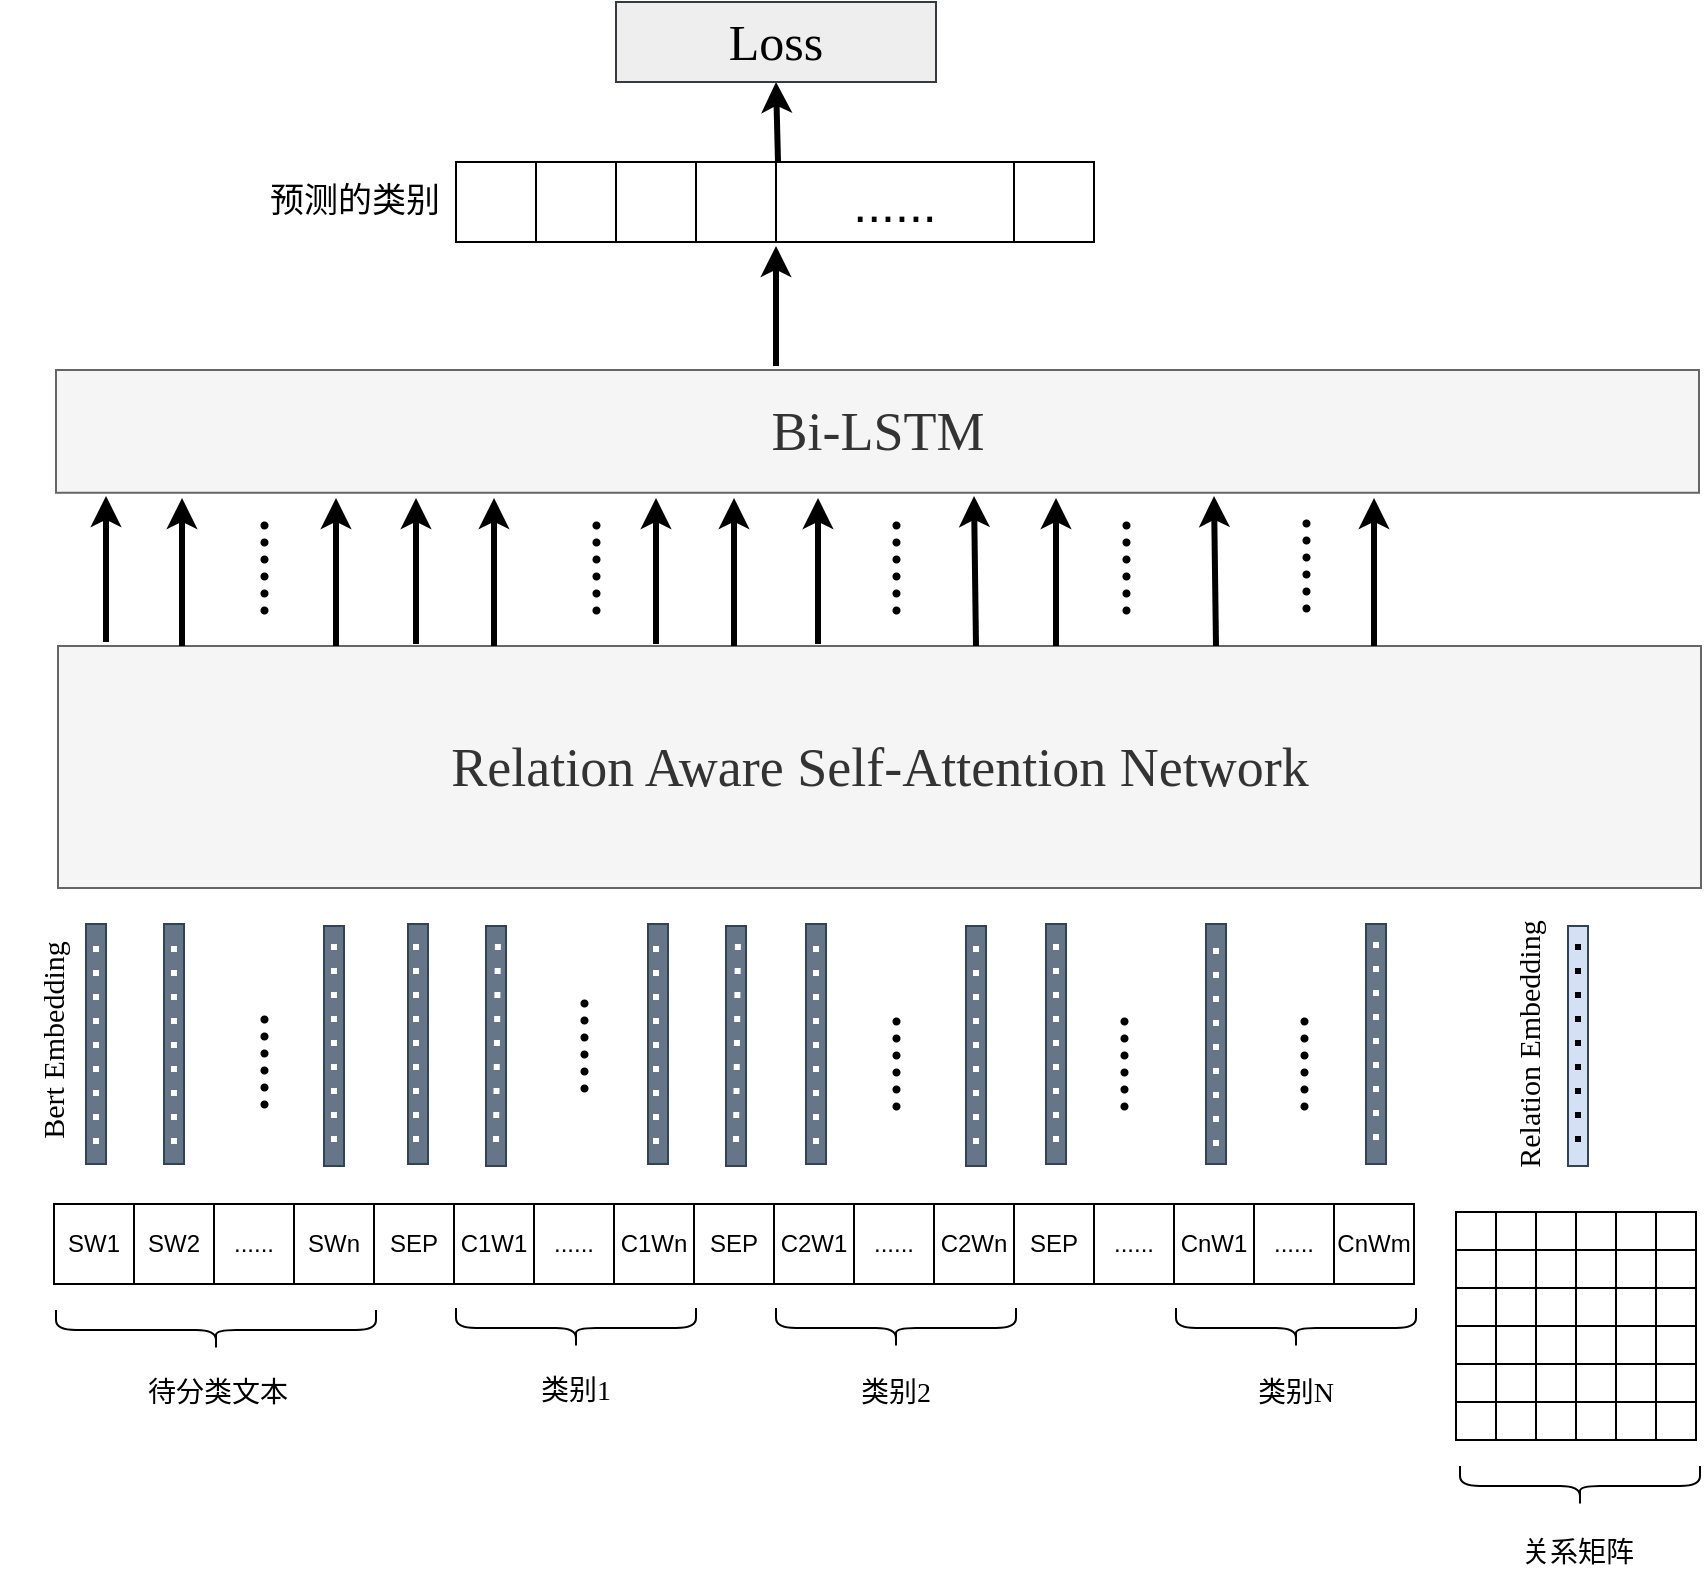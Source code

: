 <mxfile version="20.8.1" type="github"><diagram id="Zzuj6kyc0NtODS7EQ0n3" name="第 1 页"><mxGraphModel dx="1194" dy="1166" grid="1" gridSize="10" guides="1" tooltips="1" connect="1" arrows="1" fold="1" page="0" pageScale="1" pageWidth="827" pageHeight="1169" math="0" shadow="0"><root><mxCell id="0"/><mxCell id="1" parent="0"/><mxCell id="z94i8-MBYvWFF0PzjlSv-24" value="" style="shape=curlyBracket;whiteSpace=wrap;html=1;rounded=1;labelPosition=left;verticalLabelPosition=middle;align=right;verticalAlign=middle;fontFamily=Verdana;fontSize=12;rotation=-90;" vertex="1" parent="1"><mxGeometry x="150" y="544" width="20" height="160" as="geometry"/></mxCell><mxCell id="z94i8-MBYvWFF0PzjlSv-25" value="&lt;font style=&quot;font-size: 14px;&quot;&gt;待分类文本&lt;/font&gt;" style="text;html=1;strokeColor=none;fillColor=none;align=center;verticalAlign=middle;whiteSpace=wrap;rounded=0;fontFamily=Verdana;fontSize=12;rotation=0;" vertex="1" parent="1"><mxGeometry x="121" y="641" width="80" height="30" as="geometry"/></mxCell><mxCell id="z94i8-MBYvWFF0PzjlSv-26" value="" style="shape=curlyBracket;whiteSpace=wrap;html=1;rounded=1;labelPosition=left;verticalLabelPosition=middle;align=right;verticalAlign=middle;fontFamily=Verdana;fontSize=12;rotation=-90;" vertex="1" parent="1"><mxGeometry x="330" y="563" width="20" height="120" as="geometry"/></mxCell><mxCell id="z94i8-MBYvWFF0PzjlSv-27" value="类别1" style="text;html=1;strokeColor=none;fillColor=none;align=center;verticalAlign=middle;whiteSpace=wrap;rounded=0;fontFamily=Verdana;fontSize=14;rotation=0;" vertex="1" parent="1"><mxGeometry x="315" y="640" width="50" height="30" as="geometry"/></mxCell><mxCell id="z94i8-MBYvWFF0PzjlSv-28" value="" style="shape=curlyBracket;whiteSpace=wrap;html=1;rounded=1;labelPosition=left;verticalLabelPosition=middle;align=right;verticalAlign=middle;fontFamily=Verdana;fontSize=12;rotation=-90;" vertex="1" parent="1"><mxGeometry x="490" y="563" width="20" height="120" as="geometry"/></mxCell><mxCell id="z94i8-MBYvWFF0PzjlSv-29" value="类别2" style="text;html=1;strokeColor=none;fillColor=none;align=center;verticalAlign=middle;whiteSpace=wrap;rounded=0;fontFamily=Verdana;fontSize=14;rotation=0;" vertex="1" parent="1"><mxGeometry x="475" y="641" width="50" height="30" as="geometry"/></mxCell><mxCell id="z94i8-MBYvWFF0PzjlSv-30" value="" style="shape=curlyBracket;whiteSpace=wrap;html=1;rounded=1;labelPosition=left;verticalLabelPosition=middle;align=right;verticalAlign=middle;fontFamily=Verdana;fontSize=12;rotation=-90;" vertex="1" parent="1"><mxGeometry x="690" y="563" width="20" height="120" as="geometry"/></mxCell><mxCell id="z94i8-MBYvWFF0PzjlSv-31" value="类别N" style="text;html=1;strokeColor=none;fillColor=none;align=center;verticalAlign=middle;whiteSpace=wrap;rounded=0;fontFamily=Verdana;fontSize=14;rotation=0;" vertex="1" parent="1"><mxGeometry x="675" y="641" width="50" height="30" as="geometry"/></mxCell><mxCell id="z94i8-MBYvWFF0PzjlSv-74" value="" style="shape=curlyBracket;whiteSpace=wrap;html=1;rounded=1;labelPosition=left;verticalLabelPosition=middle;align=right;verticalAlign=middle;fontFamily=Verdana;fontSize=12;rotation=-90;" vertex="1" parent="1"><mxGeometry x="832" y="642" width="20" height="120" as="geometry"/></mxCell><mxCell id="z94i8-MBYvWFF0PzjlSv-75" value="关系矩阵" style="text;html=1;strokeColor=none;fillColor=none;align=center;verticalAlign=middle;whiteSpace=wrap;rounded=0;fontFamily=Verdana;fontSize=14;rotation=0;" vertex="1" parent="1"><mxGeometry x="811" y="721" width="60" height="30" as="geometry"/></mxCell><mxCell id="z94i8-MBYvWFF0PzjlSv-77" value="Relation Aware Self-Attention Network" style="rounded=0;whiteSpace=wrap;html=1;fontFamily=Verdana;fontSize=27;labelPosition=center;verticalLabelPosition=middle;align=center;verticalAlign=middle;rotation=0;fillStyle=auto;fillColor=#f5f5f5;fontColor=#333333;strokeColor=#666666;glass=0;" vertex="1" parent="1"><mxGeometry x="81" y="282" width="821.5" height="121" as="geometry"/></mxCell><mxCell id="z94i8-MBYvWFF0PzjlSv-83" value="" style="rounded=0;whiteSpace=wrap;html=1;glass=0;fillStyle=auto;fontFamily=Verdana;fontSize=27;labelPosition=center;verticalLabelPosition=top;align=center;verticalAlign=bottom;fillColor=#647687;strokeColor=#314354;fontColor=#ffffff;rotation=-90;" vertex="1" parent="1"><mxGeometry x="40" y="476" width="120" height="10" as="geometry"/></mxCell><mxCell id="z94i8-MBYvWFF0PzjlSv-86" value="" style="endArrow=none;dashed=1;html=1;dashPattern=1 3;strokeWidth=3;rounded=0;fontFamily=Verdana;fontSize=34;strokeColor=#FFFFFF;" edge="1" parent="1"><mxGeometry width="50" height="50" relative="1" as="geometry"><mxPoint x="100" y="531" as="sourcePoint"/><mxPoint x="100" y="426" as="targetPoint"/></mxGeometry></mxCell><mxCell id="z94i8-MBYvWFF0PzjlSv-87" value="" style="rounded=0;whiteSpace=wrap;html=1;glass=0;fillStyle=auto;fontFamily=Verdana;fontSize=27;labelPosition=center;verticalLabelPosition=top;align=center;verticalAlign=bottom;fillColor=#647687;strokeColor=#314354;fontColor=#ffffff;rotation=-90;" vertex="1" parent="1"><mxGeometry x="79" y="476" width="120" height="10" as="geometry"/></mxCell><mxCell id="z94i8-MBYvWFF0PzjlSv-88" value="" style="endArrow=none;dashed=1;html=1;dashPattern=1 3;strokeWidth=3;rounded=0;fontFamily=Verdana;fontSize=34;strokeColor=#FFFFFF;" edge="1" parent="1"><mxGeometry width="50" height="50" relative="1" as="geometry"><mxPoint x="139" y="531" as="sourcePoint"/><mxPoint x="139" y="425" as="targetPoint"/></mxGeometry></mxCell><mxCell id="z94i8-MBYvWFF0PzjlSv-89" value="" style="rounded=0;whiteSpace=wrap;html=1;glass=0;fillStyle=auto;fontFamily=Verdana;fontSize=27;labelPosition=center;verticalLabelPosition=top;align=center;verticalAlign=bottom;fillColor=#647687;strokeColor=#314354;fontColor=#ffffff;rotation=-90;" vertex="1" parent="1"><mxGeometry x="159" y="477" width="120" height="10" as="geometry"/></mxCell><mxCell id="z94i8-MBYvWFF0PzjlSv-90" value="" style="endArrow=none;dashed=1;html=1;dashPattern=1 3;strokeWidth=3;rounded=0;fontFamily=Verdana;fontSize=34;strokeColor=#FFFFFF;" edge="1" parent="1"><mxGeometry width="50" height="50" relative="1" as="geometry"><mxPoint x="219" y="530" as="sourcePoint"/><mxPoint x="219" y="426" as="targetPoint"/></mxGeometry></mxCell><mxCell id="z94i8-MBYvWFF0PzjlSv-91" value="" style="rounded=0;whiteSpace=wrap;html=1;glass=0;fillStyle=auto;fontFamily=Verdana;fontSize=27;labelPosition=center;verticalLabelPosition=top;align=center;verticalAlign=bottom;fillColor=#647687;strokeColor=#314354;fontColor=#ffffff;rotation=-90;" vertex="1" parent="1"><mxGeometry x="201" y="476" width="120" height="10" as="geometry"/></mxCell><mxCell id="z94i8-MBYvWFF0PzjlSv-92" value="" style="endArrow=none;dashed=1;html=1;dashPattern=1 3;strokeWidth=3;rounded=0;fontFamily=Verdana;fontSize=34;strokeColor=#FFFFFF;" edge="1" parent="1"><mxGeometry width="50" height="50" relative="1" as="geometry"><mxPoint x="260" y="530" as="sourcePoint"/><mxPoint x="260" y="425" as="targetPoint"/></mxGeometry></mxCell><mxCell id="z94i8-MBYvWFF0PzjlSv-93" value="" style="rounded=0;whiteSpace=wrap;html=1;glass=0;fillStyle=auto;fontFamily=Verdana;fontSize=27;labelPosition=center;verticalLabelPosition=top;align=center;verticalAlign=bottom;fillColor=#647687;strokeColor=#314354;fontColor=#ffffff;rotation=-90;" vertex="1" parent="1"><mxGeometry x="240" y="477" width="120" height="10" as="geometry"/></mxCell><mxCell id="z94i8-MBYvWFF0PzjlSv-94" value="" style="endArrow=none;dashed=1;html=1;dashPattern=1 3;strokeWidth=3;rounded=0;fontFamily=Verdana;fontSize=34;strokeColor=#FFFFFF;" edge="1" parent="1"><mxGeometry width="50" height="50" relative="1" as="geometry"><mxPoint x="300" y="530" as="sourcePoint"/><mxPoint x="301" y="426" as="targetPoint"/></mxGeometry></mxCell><mxCell id="z94i8-MBYvWFF0PzjlSv-95" value="" style="rounded=0;whiteSpace=wrap;html=1;glass=0;fillStyle=auto;fontFamily=Verdana;fontSize=27;labelPosition=center;verticalLabelPosition=top;align=center;verticalAlign=bottom;fillColor=#647687;strokeColor=#314354;fontColor=#ffffff;rotation=-90;" vertex="1" parent="1"><mxGeometry x="321" y="476" width="120" height="10" as="geometry"/></mxCell><mxCell id="z94i8-MBYvWFF0PzjlSv-96" value="" style="endArrow=none;dashed=1;html=1;dashPattern=1 3;strokeWidth=3;rounded=0;fontFamily=Verdana;fontSize=34;strokeColor=#FFFFFF;" edge="1" parent="1"><mxGeometry width="50" height="50" relative="1" as="geometry"><mxPoint x="380" y="531" as="sourcePoint"/><mxPoint x="380" y="426" as="targetPoint"/></mxGeometry></mxCell><mxCell id="z94i8-MBYvWFF0PzjlSv-97" value="" style="rounded=0;whiteSpace=wrap;html=1;glass=0;fillStyle=auto;fontFamily=Verdana;fontSize=27;labelPosition=center;verticalLabelPosition=top;align=center;verticalAlign=bottom;fillColor=#647687;strokeColor=#314354;fontColor=#ffffff;rotation=-90;" vertex="1" parent="1"><mxGeometry x="360" y="477" width="120" height="10" as="geometry"/></mxCell><mxCell id="z94i8-MBYvWFF0PzjlSv-98" value="" style="endArrow=none;dashed=1;html=1;dashPattern=1 3;strokeWidth=3;rounded=0;fontFamily=Verdana;fontSize=34;strokeColor=#FFFFFF;" edge="1" parent="1"><mxGeometry width="50" height="50" relative="1" as="geometry"><mxPoint x="420" y="530" as="sourcePoint"/><mxPoint x="421" y="426" as="targetPoint"/></mxGeometry></mxCell><mxCell id="z94i8-MBYvWFF0PzjlSv-99" value="" style="rounded=0;whiteSpace=wrap;html=1;glass=0;fillStyle=auto;fontFamily=Verdana;fontSize=27;labelPosition=center;verticalLabelPosition=top;align=center;verticalAlign=bottom;fillColor=#647687;strokeColor=#314354;fontColor=#ffffff;rotation=-90;" vertex="1" parent="1"><mxGeometry x="400" y="476" width="120" height="10" as="geometry"/></mxCell><mxCell id="z94i8-MBYvWFF0PzjlSv-100" value="" style="endArrow=none;dashed=1;html=1;dashPattern=1 3;strokeWidth=3;rounded=0;fontFamily=Verdana;fontSize=34;strokeColor=#FFFFFF;" edge="1" parent="1"><mxGeometry width="50" height="50" relative="1" as="geometry"><mxPoint x="460" y="531" as="sourcePoint"/><mxPoint x="460" y="425" as="targetPoint"/></mxGeometry></mxCell><mxCell id="z94i8-MBYvWFF0PzjlSv-101" value="" style="rounded=0;whiteSpace=wrap;html=1;glass=0;fillStyle=auto;fontFamily=Verdana;fontSize=27;labelPosition=center;verticalLabelPosition=top;align=center;verticalAlign=bottom;fillColor=#647687;strokeColor=#314354;fontColor=#ffffff;rotation=-90;" vertex="1" parent="1"><mxGeometry x="480" y="477" width="120" height="10" as="geometry"/></mxCell><mxCell id="z94i8-MBYvWFF0PzjlSv-102" value="" style="endArrow=none;dashed=1;html=1;dashPattern=1 3;strokeWidth=3;rounded=0;fontFamily=Verdana;fontSize=34;strokeColor=#FFFFFF;" edge="1" parent="1"><mxGeometry width="50" height="50" relative="1" as="geometry"><mxPoint x="540" y="531" as="sourcePoint"/><mxPoint x="540" y="426" as="targetPoint"/></mxGeometry></mxCell><mxCell id="z94i8-MBYvWFF0PzjlSv-103" value="" style="rounded=0;whiteSpace=wrap;html=1;glass=0;fillStyle=auto;fontFamily=Verdana;fontSize=27;labelPosition=center;verticalLabelPosition=top;align=center;verticalAlign=bottom;fillColor=#647687;strokeColor=#314354;fontColor=#ffffff;rotation=-90;" vertex="1" parent="1"><mxGeometry x="520" y="476" width="120" height="10" as="geometry"/></mxCell><mxCell id="z94i8-MBYvWFF0PzjlSv-104" value="" style="endArrow=none;dashed=1;html=1;dashPattern=1 3;strokeWidth=3;rounded=0;fontFamily=Verdana;fontSize=34;strokeColor=#FFFFFF;" edge="1" parent="1"><mxGeometry width="50" height="50" relative="1" as="geometry"><mxPoint x="580" y="530" as="sourcePoint"/><mxPoint x="580" y="424" as="targetPoint"/></mxGeometry></mxCell><mxCell id="z94i8-MBYvWFF0PzjlSv-105" value="" style="rounded=0;whiteSpace=wrap;html=1;glass=0;fillStyle=auto;fontFamily=Verdana;fontSize=27;labelPosition=center;verticalLabelPosition=top;align=center;verticalAlign=bottom;fillColor=#647687;strokeColor=#314354;fontColor=#ffffff;rotation=-90;" vertex="1" parent="1"><mxGeometry x="600" y="476" width="120" height="10" as="geometry"/></mxCell><mxCell id="z94i8-MBYvWFF0PzjlSv-106" value="" style="endArrow=none;dashed=1;html=1;dashPattern=1 3;strokeWidth=3;rounded=0;fontFamily=Verdana;fontSize=34;strokeColor=#FFFFFF;" edge="1" parent="1"><mxGeometry width="50" height="50" relative="1" as="geometry"><mxPoint x="660" y="532" as="sourcePoint"/><mxPoint x="660" y="427" as="targetPoint"/></mxGeometry></mxCell><mxCell id="z94i8-MBYvWFF0PzjlSv-107" value="" style="rounded=0;whiteSpace=wrap;html=1;glass=0;fillStyle=auto;fontFamily=Verdana;fontSize=27;labelPosition=center;verticalLabelPosition=top;align=center;verticalAlign=bottom;fillColor=#647687;strokeColor=#314354;fontColor=#ffffff;rotation=-90;" vertex="1" parent="1"><mxGeometry x="680" y="476" width="120" height="10" as="geometry"/></mxCell><mxCell id="z94i8-MBYvWFF0PzjlSv-108" value="" style="endArrow=none;dashed=1;html=1;dashPattern=1 3;strokeWidth=3;rounded=0;fontFamily=Verdana;fontSize=34;strokeColor=#FFFFFF;" edge="1" parent="1"><mxGeometry width="50" height="50" relative="1" as="geometry"><mxPoint x="740" y="529" as="sourcePoint"/><mxPoint x="740" y="425" as="targetPoint"/></mxGeometry></mxCell><mxCell id="z94i8-MBYvWFF0PzjlSv-110" style="edgeStyle=orthogonalEdgeStyle;rounded=0;orthogonalLoop=1;jettySize=auto;html=1;exitX=0.75;exitY=1;exitDx=0;exitDy=0;strokeColor=#FFFFFF;strokeWidth=3;fontFamily=Verdana;fontSize=34;endArrow=none;endFill=0;" edge="1" parent="1" source="z94i8-MBYvWFF0PzjlSv-109"><mxGeometry relative="1" as="geometry"><mxPoint x="180" y="501" as="targetPoint"/></mxGeometry></mxCell><mxCell id="z94i8-MBYvWFF0PzjlSv-109" value="......" style="text;html=1;strokeColor=none;fillColor=none;align=center;verticalAlign=middle;whiteSpace=wrap;rounded=0;glass=0;fillStyle=auto;fontFamily=Verdana;fontSize=34;rotation=-90;" vertex="1" parent="1"><mxGeometry x="145" y="475" width="60" height="30" as="geometry"/></mxCell><mxCell id="z94i8-MBYvWFF0PzjlSv-111" value="......" style="text;html=1;strokeColor=none;fillColor=none;align=center;verticalAlign=middle;whiteSpace=wrap;rounded=0;glass=0;fillStyle=auto;fontFamily=Verdana;fontSize=34;rotation=-90;" vertex="1" parent="1"><mxGeometry x="305" y="467" width="60" height="30" as="geometry"/></mxCell><mxCell id="z94i8-MBYvWFF0PzjlSv-112" value="......" style="text;html=1;strokeColor=none;fillColor=none;align=center;verticalAlign=middle;whiteSpace=wrap;rounded=0;glass=0;fillStyle=auto;fontFamily=Verdana;fontSize=34;rotation=-90;" vertex="1" parent="1"><mxGeometry x="461" y="476" width="60" height="30" as="geometry"/></mxCell><mxCell id="z94i8-MBYvWFF0PzjlSv-113" value="......" style="text;html=1;strokeColor=none;fillColor=none;align=center;verticalAlign=middle;whiteSpace=wrap;rounded=0;glass=0;fillStyle=auto;fontFamily=Verdana;fontSize=34;rotation=-90;" vertex="1" parent="1"><mxGeometry x="575" y="476" width="60" height="30" as="geometry"/></mxCell><mxCell id="z94i8-MBYvWFF0PzjlSv-114" value="......" style="text;html=1;strokeColor=none;fillColor=none;align=center;verticalAlign=middle;whiteSpace=wrap;rounded=0;glass=0;fillStyle=auto;fontFamily=Verdana;fontSize=34;rotation=-90;" vertex="1" parent="1"><mxGeometry x="665" y="476" width="60" height="30" as="geometry"/></mxCell><mxCell id="z94i8-MBYvWFF0PzjlSv-115" value="" style="rounded=0;whiteSpace=wrap;html=1;glass=0;fillStyle=auto;fontFamily=Verdana;fontSize=27;labelPosition=center;verticalLabelPosition=top;align=center;verticalAlign=bottom;fillColor=#D4E1F5;strokeColor=#314354;fontColor=#ffffff;rotation=-90;" vertex="1" parent="1"><mxGeometry x="781" y="477" width="120" height="10" as="geometry"/></mxCell><mxCell id="z94i8-MBYvWFF0PzjlSv-116" value="" style="endArrow=none;dashed=1;html=1;dashPattern=1 3;strokeWidth=3;rounded=0;fontFamily=Verdana;fontSize=34;strokeColor=#000000;" edge="1" parent="1"><mxGeometry width="50" height="50" relative="1" as="geometry"><mxPoint x="841" y="530" as="sourcePoint"/><mxPoint x="841" y="426" as="targetPoint"/></mxGeometry></mxCell><mxCell id="z94i8-MBYvWFF0PzjlSv-117" value="&lt;font style=&quot;font-size: 15px;&quot;&gt;Bert Embedding&lt;/font&gt;" style="text;html=1;strokeColor=none;fillColor=none;align=center;verticalAlign=middle;whiteSpace=wrap;rounded=0;glass=0;fillStyle=auto;fontFamily=Verdana;fontSize=34;rotation=-90;" vertex="1" parent="1"><mxGeometry x="-2" y="469" width="150" height="20" as="geometry"/></mxCell><mxCell id="z94i8-MBYvWFF0PzjlSv-118" value="&lt;font style=&quot;font-size: 15px;&quot;&gt;Relation Embedding&lt;/font&gt;" style="text;html=1;strokeColor=none;fillColor=none;align=center;verticalAlign=middle;whiteSpace=wrap;rounded=0;glass=0;fillStyle=auto;fontFamily=Verdana;fontSize=34;rotation=-90;" vertex="1" parent="1"><mxGeometry x="726" y="471" width="170" height="20" as="geometry"/></mxCell><mxCell id="z94i8-MBYvWFF0PzjlSv-119" value="Bi-LSTM" style="rounded=0;whiteSpace=wrap;html=1;fontFamily=Verdana;fontSize=27;labelPosition=center;verticalLabelPosition=middle;align=center;verticalAlign=middle;rotation=0;fillStyle=auto;fillColor=#f5f5f5;fontColor=#333333;strokeColor=#666666;glass=0;" vertex="1" parent="1"><mxGeometry x="80" y="144" width="821.5" height="61.38" as="geometry"/></mxCell><mxCell id="z94i8-MBYvWFF0PzjlSv-120" value="" style="endArrow=classic;html=1;rounded=0;strokeColor=#000000;strokeWidth=3;fontFamily=Verdana;fontSize=14;" edge="1" parent="1"><mxGeometry width="50" height="50" relative="1" as="geometry"><mxPoint x="105" y="280" as="sourcePoint"/><mxPoint x="105" y="207" as="targetPoint"/></mxGeometry></mxCell><mxCell id="z94i8-MBYvWFF0PzjlSv-121" value="" style="endArrow=classic;html=1;rounded=0;strokeColor=#000000;strokeWidth=3;fontFamily=Verdana;fontSize=14;" edge="1" parent="1"><mxGeometry width="50" height="50" relative="1" as="geometry"><mxPoint x="143" y="282" as="sourcePoint"/><mxPoint x="143" y="208" as="targetPoint"/></mxGeometry></mxCell><mxCell id="z94i8-MBYvWFF0PzjlSv-122" value="" style="endArrow=classic;html=1;rounded=0;strokeColor=#000000;strokeWidth=3;fontFamily=Verdana;fontSize=14;" edge="1" parent="1"><mxGeometry width="50" height="50" relative="1" as="geometry"><mxPoint x="220" y="282" as="sourcePoint"/><mxPoint x="220" y="208" as="targetPoint"/></mxGeometry></mxCell><mxCell id="z94i8-MBYvWFF0PzjlSv-123" value="" style="endArrow=classic;html=1;rounded=0;strokeColor=#000000;strokeWidth=3;fontFamily=Verdana;fontSize=14;" edge="1" parent="1"><mxGeometry width="50" height="50" relative="1" as="geometry"><mxPoint x="260" y="281" as="sourcePoint"/><mxPoint x="260" y="208" as="targetPoint"/></mxGeometry></mxCell><mxCell id="z94i8-MBYvWFF0PzjlSv-124" value="" style="endArrow=classic;html=1;rounded=0;strokeColor=#000000;strokeWidth=3;fontFamily=Verdana;fontSize=14;" edge="1" parent="1"><mxGeometry width="50" height="50" relative="1" as="geometry"><mxPoint x="299" y="282" as="sourcePoint"/><mxPoint x="299" y="208" as="targetPoint"/></mxGeometry></mxCell><mxCell id="z94i8-MBYvWFF0PzjlSv-125" value="" style="endArrow=classic;html=1;rounded=0;strokeColor=#000000;strokeWidth=3;fontFamily=Verdana;fontSize=14;" edge="1" parent="1"><mxGeometry width="50" height="50" relative="1" as="geometry"><mxPoint x="380" y="281" as="sourcePoint"/><mxPoint x="380" y="208" as="targetPoint"/></mxGeometry></mxCell><mxCell id="z94i8-MBYvWFF0PzjlSv-126" value="" style="endArrow=classic;html=1;rounded=0;strokeColor=#000000;strokeWidth=3;fontFamily=Verdana;fontSize=14;" edge="1" parent="1"><mxGeometry width="50" height="50" relative="1" as="geometry"><mxPoint x="419" y="282" as="sourcePoint"/><mxPoint x="419" y="208" as="targetPoint"/></mxGeometry></mxCell><mxCell id="z94i8-MBYvWFF0PzjlSv-127" value="" style="endArrow=classic;html=1;rounded=0;strokeColor=#000000;strokeWidth=3;fontFamily=Verdana;fontSize=14;" edge="1" parent="1"><mxGeometry width="50" height="50" relative="1" as="geometry"><mxPoint x="461" y="281" as="sourcePoint"/><mxPoint x="461" y="208" as="targetPoint"/></mxGeometry></mxCell><mxCell id="z94i8-MBYvWFF0PzjlSv-128" value="" style="endArrow=classic;html=1;rounded=0;strokeColor=#000000;strokeWidth=3;fontFamily=Verdana;fontSize=14;" edge="1" parent="1"><mxGeometry width="50" height="50" relative="1" as="geometry"><mxPoint x="540" y="282" as="sourcePoint"/><mxPoint x="539" y="207" as="targetPoint"/></mxGeometry></mxCell><mxCell id="z94i8-MBYvWFF0PzjlSv-129" value="" style="endArrow=classic;html=1;rounded=0;strokeColor=#000000;strokeWidth=3;fontFamily=Verdana;fontSize=14;" edge="1" parent="1"><mxGeometry width="50" height="50" relative="1" as="geometry"><mxPoint x="580" y="282" as="sourcePoint"/><mxPoint x="580" y="208" as="targetPoint"/></mxGeometry></mxCell><mxCell id="z94i8-MBYvWFF0PzjlSv-130" value="" style="endArrow=classic;html=1;rounded=0;strokeColor=#000000;strokeWidth=3;fontFamily=Verdana;fontSize=14;" edge="1" parent="1"><mxGeometry width="50" height="50" relative="1" as="geometry"><mxPoint x="660" y="282" as="sourcePoint"/><mxPoint x="659" y="207" as="targetPoint"/></mxGeometry></mxCell><mxCell id="z94i8-MBYvWFF0PzjlSv-131" value="" style="endArrow=classic;html=1;rounded=0;strokeColor=#000000;strokeWidth=3;fontFamily=Verdana;fontSize=14;" edge="1" parent="1"><mxGeometry width="50" height="50" relative="1" as="geometry"><mxPoint x="739" y="282" as="sourcePoint"/><mxPoint x="739" y="208" as="targetPoint"/></mxGeometry></mxCell><mxCell id="z94i8-MBYvWFF0PzjlSv-132" value="......" style="text;html=1;strokeColor=none;fillColor=none;align=center;verticalAlign=middle;whiteSpace=wrap;rounded=0;glass=0;fillStyle=auto;fontFamily=Verdana;fontSize=34;rotation=-90;" vertex="1" parent="1"><mxGeometry x="145" y="228" width="60" height="30" as="geometry"/></mxCell><mxCell id="z94i8-MBYvWFF0PzjlSv-133" value="......" style="text;html=1;strokeColor=none;fillColor=none;align=center;verticalAlign=middle;whiteSpace=wrap;rounded=0;glass=0;fillStyle=auto;fontFamily=Verdana;fontSize=34;rotation=-90;" vertex="1" parent="1"><mxGeometry x="311" y="228" width="60" height="30" as="geometry"/></mxCell><mxCell id="z94i8-MBYvWFF0PzjlSv-134" value="......" style="text;html=1;strokeColor=none;fillColor=none;align=center;verticalAlign=middle;whiteSpace=wrap;rounded=0;glass=0;fillStyle=auto;fontFamily=Verdana;fontSize=34;rotation=-90;" vertex="1" parent="1"><mxGeometry x="461" y="228" width="60" height="30" as="geometry"/></mxCell><mxCell id="z94i8-MBYvWFF0PzjlSv-135" value="......" style="text;html=1;strokeColor=none;fillColor=none;align=center;verticalAlign=middle;whiteSpace=wrap;rounded=0;glass=0;fillStyle=auto;fontFamily=Verdana;fontSize=34;rotation=-90;" vertex="1" parent="1"><mxGeometry x="576" y="228" width="60" height="30" as="geometry"/></mxCell><mxCell id="z94i8-MBYvWFF0PzjlSv-136" value="......" style="text;html=1;strokeColor=none;fillColor=none;align=center;verticalAlign=middle;whiteSpace=wrap;rounded=0;glass=0;fillStyle=auto;fontFamily=Verdana;fontSize=34;rotation=-90;" vertex="1" parent="1"><mxGeometry x="666" y="227" width="60" height="30" as="geometry"/></mxCell><mxCell id="z94i8-MBYvWFF0PzjlSv-137" value="" style="rounded=0;whiteSpace=wrap;html=1;rotation=-90;" vertex="1" parent="1"><mxGeometry x="280" y="40" width="40" height="40" as="geometry"/></mxCell><mxCell id="z94i8-MBYvWFF0PzjlSv-154" value="" style="endArrow=classic;html=1;rounded=0;strokeColor=#000000;strokeWidth=3;fontFamily=Verdana;fontSize=14;" edge="1" parent="1"><mxGeometry width="50" height="50" relative="1" as="geometry"><mxPoint x="440" y="142" as="sourcePoint"/><mxPoint x="440" y="82" as="targetPoint"/></mxGeometry></mxCell><mxCell id="z94i8-MBYvWFF0PzjlSv-156" value="&lt;font style=&quot;font-size: 17px;&quot;&gt;预测的类别&lt;/font&gt;" style="text;html=1;strokeColor=none;fillColor=none;align=center;verticalAlign=middle;whiteSpace=wrap;rounded=0;glass=0;fillStyle=auto;fontFamily=Verdana;fontSize=17;rotation=0;" vertex="1" parent="1"><mxGeometry x="170" y="45" width="119" height="30" as="geometry"/></mxCell><mxCell id="z94i8-MBYvWFF0PzjlSv-160" value="" style="endArrow=classic;html=1;rounded=0;strokeColor=#000000;strokeWidth=3;fontFamily=Verdana;fontSize=17;entryX=0;entryY=0.5;entryDx=0;entryDy=0;" edge="1" parent="1"><mxGeometry width="50" height="50" relative="1" as="geometry"><mxPoint x="441" y="40" as="sourcePoint"/><mxPoint x="440" as="targetPoint"/></mxGeometry></mxCell><mxCell id="z94i8-MBYvWFF0PzjlSv-162" value="&lt;font style=&quot;font-size: 12px;&quot;&gt;SW1&lt;/font&gt;" style="rounded=0;whiteSpace=wrap;html=1;rotation=0;" vertex="1" parent="1"><mxGeometry x="79" y="561" width="40" height="40" as="geometry"/></mxCell><mxCell id="z94i8-MBYvWFF0PzjlSv-163" value="&lt;font style=&quot;font-size: 12px;&quot;&gt;SW2&lt;/font&gt;" style="rounded=0;whiteSpace=wrap;html=1;rotation=0;" vertex="1" parent="1"><mxGeometry x="119" y="561" width="40" height="40" as="geometry"/></mxCell><mxCell id="z94i8-MBYvWFF0PzjlSv-164" value="&lt;font style=&quot;font-size: 12px;&quot;&gt;......&lt;/font&gt;" style="rounded=0;whiteSpace=wrap;html=1;rotation=0;" vertex="1" parent="1"><mxGeometry x="159" y="561" width="40" height="40" as="geometry"/></mxCell><mxCell id="z94i8-MBYvWFF0PzjlSv-165" value="&lt;font style=&quot;font-size: 12px;&quot;&gt;SWn&lt;/font&gt;" style="rounded=0;whiteSpace=wrap;html=1;rotation=0;" vertex="1" parent="1"><mxGeometry x="199" y="561" width="40" height="40" as="geometry"/></mxCell><mxCell id="z94i8-MBYvWFF0PzjlSv-166" value="&lt;font style=&quot;font-size: 12px;&quot;&gt;SEP&lt;/font&gt;" style="rounded=0;whiteSpace=wrap;html=1;rotation=0;" vertex="1" parent="1"><mxGeometry x="239" y="561" width="40" height="40" as="geometry"/></mxCell><mxCell id="z94i8-MBYvWFF0PzjlSv-167" value="&lt;font style=&quot;font-size: 12px;&quot;&gt;C1W1&lt;/font&gt;" style="rounded=0;whiteSpace=wrap;html=1;rotation=0;" vertex="1" parent="1"><mxGeometry x="279" y="561" width="40" height="40" as="geometry"/></mxCell><mxCell id="z94i8-MBYvWFF0PzjlSv-168" value="......" style="rounded=0;whiteSpace=wrap;html=1;rotation=0;" vertex="1" parent="1"><mxGeometry x="319" y="561" width="40" height="40" as="geometry"/></mxCell><mxCell id="z94i8-MBYvWFF0PzjlSv-169" value="&lt;font style=&quot;font-size: 12px;&quot;&gt;C1Wn&lt;/font&gt;" style="rounded=0;whiteSpace=wrap;html=1;rotation=0;" vertex="1" parent="1"><mxGeometry x="359" y="561" width="40" height="40" as="geometry"/></mxCell><mxCell id="z94i8-MBYvWFF0PzjlSv-170" value="&lt;font style=&quot;font-size: 12px;&quot;&gt;SEP&lt;/font&gt;" style="rounded=0;whiteSpace=wrap;html=1;rotation=0;" vertex="1" parent="1"><mxGeometry x="399" y="561" width="40" height="40" as="geometry"/></mxCell><mxCell id="z94i8-MBYvWFF0PzjlSv-171" value="&lt;font style=&quot;font-size: 12px;&quot;&gt;C2W1&lt;/font&gt;" style="rounded=0;whiteSpace=wrap;html=1;rotation=0;" vertex="1" parent="1"><mxGeometry x="439" y="561" width="40" height="40" as="geometry"/></mxCell><mxCell id="z94i8-MBYvWFF0PzjlSv-172" value="&lt;font style=&quot;font-size: 12px;&quot;&gt;......&lt;/font&gt;" style="rounded=0;whiteSpace=wrap;html=1;rotation=0;" vertex="1" parent="1"><mxGeometry x="479" y="561" width="40" height="40" as="geometry"/></mxCell><mxCell id="z94i8-MBYvWFF0PzjlSv-173" value="&lt;font style=&quot;font-size: 12px;&quot;&gt;C2Wn&lt;/font&gt;" style="rounded=0;whiteSpace=wrap;html=1;rotation=0;" vertex="1" parent="1"><mxGeometry x="519" y="561" width="40" height="40" as="geometry"/></mxCell><mxCell id="z94i8-MBYvWFF0PzjlSv-174" value="SEP" style="rounded=0;whiteSpace=wrap;html=1;rotation=0;" vertex="1" parent="1"><mxGeometry x="559" y="561" width="40" height="40" as="geometry"/></mxCell><mxCell id="z94i8-MBYvWFF0PzjlSv-175" value="&lt;font style=&quot;font-size: 12px;&quot;&gt;......&lt;/font&gt;" style="rounded=0;whiteSpace=wrap;html=1;rotation=0;" vertex="1" parent="1"><mxGeometry x="599" y="561" width="40" height="40" as="geometry"/></mxCell><mxCell id="z94i8-MBYvWFF0PzjlSv-176" value="CnW1" style="rounded=0;whiteSpace=wrap;html=1;rotation=0;" vertex="1" parent="1"><mxGeometry x="639" y="561" width="40" height="40" as="geometry"/></mxCell><mxCell id="z94i8-MBYvWFF0PzjlSv-177" value="......" style="rounded=0;whiteSpace=wrap;html=1;rotation=0;" vertex="1" parent="1"><mxGeometry x="679" y="561" width="40" height="40" as="geometry"/></mxCell><mxCell id="z94i8-MBYvWFF0PzjlSv-178" value="&lt;font style=&quot;font-size: 12px;&quot;&gt;CnWm&lt;/font&gt;" style="rounded=0;whiteSpace=wrap;html=1;rotation=0;" vertex="1" parent="1"><mxGeometry x="719" y="561" width="40" height="40" as="geometry"/></mxCell><mxCell id="z94i8-MBYvWFF0PzjlSv-203" value="" style="group" vertex="1" connectable="0" parent="1"><mxGeometry x="780" y="641" width="120" height="38" as="geometry"/></mxCell><mxCell id="z94i8-MBYvWFF0PzjlSv-194" value="" style="group" vertex="1" connectable="0" parent="z94i8-MBYvWFF0PzjlSv-203"><mxGeometry y="19" width="120" height="19" as="geometry"/></mxCell><mxCell id="z94i8-MBYvWFF0PzjlSv-188" value="" style="group" vertex="1" connectable="0" parent="z94i8-MBYvWFF0PzjlSv-194"><mxGeometry width="80" height="19" as="geometry"/></mxCell><mxCell id="z94i8-MBYvWFF0PzjlSv-184" value="" style="rounded=0;whiteSpace=wrap;html=1;glass=0;fillStyle=auto;fontFamily=Verdana;fontSize=17;" vertex="1" parent="z94i8-MBYvWFF0PzjlSv-188"><mxGeometry width="20" height="19" as="geometry"/></mxCell><mxCell id="z94i8-MBYvWFF0PzjlSv-185" value="" style="rounded=0;whiteSpace=wrap;html=1;glass=0;fillStyle=auto;fontFamily=Verdana;fontSize=17;" vertex="1" parent="z94i8-MBYvWFF0PzjlSv-188"><mxGeometry x="20" width="20" height="19" as="geometry"/></mxCell><mxCell id="z94i8-MBYvWFF0PzjlSv-186" value="" style="rounded=0;whiteSpace=wrap;html=1;glass=0;fillStyle=auto;fontFamily=Verdana;fontSize=17;" vertex="1" parent="z94i8-MBYvWFF0PzjlSv-188"><mxGeometry x="60" width="20" height="19" as="geometry"/></mxCell><mxCell id="z94i8-MBYvWFF0PzjlSv-187" value="" style="rounded=0;whiteSpace=wrap;html=1;glass=0;fillStyle=auto;fontFamily=Verdana;fontSize=17;" vertex="1" parent="z94i8-MBYvWFF0PzjlSv-188"><mxGeometry x="40" width="20" height="19" as="geometry"/></mxCell><mxCell id="z94i8-MBYvWFF0PzjlSv-190" value="" style="rounded=0;whiteSpace=wrap;html=1;glass=0;fillStyle=auto;fontFamily=Verdana;fontSize=17;" vertex="1" parent="z94i8-MBYvWFF0PzjlSv-194"><mxGeometry x="80" width="20" height="19" as="geometry"/></mxCell><mxCell id="z94i8-MBYvWFF0PzjlSv-191" value="" style="rounded=0;whiteSpace=wrap;html=1;glass=0;fillStyle=auto;fontFamily=Verdana;fontSize=17;" vertex="1" parent="z94i8-MBYvWFF0PzjlSv-194"><mxGeometry x="100" width="20" height="19" as="geometry"/></mxCell><mxCell id="z94i8-MBYvWFF0PzjlSv-195" value="" style="group" vertex="1" connectable="0" parent="z94i8-MBYvWFF0PzjlSv-203"><mxGeometry width="120" height="19" as="geometry"/></mxCell><mxCell id="z94i8-MBYvWFF0PzjlSv-196" value="" style="group" vertex="1" connectable="0" parent="z94i8-MBYvWFF0PzjlSv-195"><mxGeometry width="80" height="19" as="geometry"/></mxCell><mxCell id="z94i8-MBYvWFF0PzjlSv-197" value="" style="rounded=0;whiteSpace=wrap;html=1;glass=0;fillStyle=auto;fontFamily=Verdana;fontSize=17;" vertex="1" parent="z94i8-MBYvWFF0PzjlSv-196"><mxGeometry width="20" height="19" as="geometry"/></mxCell><mxCell id="z94i8-MBYvWFF0PzjlSv-198" value="" style="rounded=0;whiteSpace=wrap;html=1;glass=0;fillStyle=auto;fontFamily=Verdana;fontSize=17;" vertex="1" parent="z94i8-MBYvWFF0PzjlSv-196"><mxGeometry x="20" width="20" height="19" as="geometry"/></mxCell><mxCell id="z94i8-MBYvWFF0PzjlSv-199" value="" style="rounded=0;whiteSpace=wrap;html=1;glass=0;fillStyle=auto;fontFamily=Verdana;fontSize=17;" vertex="1" parent="z94i8-MBYvWFF0PzjlSv-196"><mxGeometry x="60" width="20" height="19" as="geometry"/></mxCell><mxCell id="z94i8-MBYvWFF0PzjlSv-200" value="" style="rounded=0;whiteSpace=wrap;html=1;glass=0;fillStyle=auto;fontFamily=Verdana;fontSize=17;" vertex="1" parent="z94i8-MBYvWFF0PzjlSv-196"><mxGeometry x="40" width="20" height="19" as="geometry"/></mxCell><mxCell id="z94i8-MBYvWFF0PzjlSv-201" value="" style="rounded=0;whiteSpace=wrap;html=1;glass=0;fillStyle=auto;fontFamily=Verdana;fontSize=17;" vertex="1" parent="z94i8-MBYvWFF0PzjlSv-195"><mxGeometry x="80" width="20" height="19" as="geometry"/></mxCell><mxCell id="z94i8-MBYvWFF0PzjlSv-202" value="" style="rounded=0;whiteSpace=wrap;html=1;glass=0;fillStyle=auto;fontFamily=Verdana;fontSize=17;" vertex="1" parent="z94i8-MBYvWFF0PzjlSv-195"><mxGeometry x="100" width="20" height="19" as="geometry"/></mxCell><mxCell id="z94i8-MBYvWFF0PzjlSv-204" value="" style="group" vertex="1" connectable="0" parent="1"><mxGeometry x="780" y="603" width="120" height="38" as="geometry"/></mxCell><mxCell id="z94i8-MBYvWFF0PzjlSv-205" value="" style="group" vertex="1" connectable="0" parent="z94i8-MBYvWFF0PzjlSv-204"><mxGeometry y="19" width="120" height="19" as="geometry"/></mxCell><mxCell id="z94i8-MBYvWFF0PzjlSv-206" value="" style="group" vertex="1" connectable="0" parent="z94i8-MBYvWFF0PzjlSv-205"><mxGeometry width="80" height="19" as="geometry"/></mxCell><mxCell id="z94i8-MBYvWFF0PzjlSv-207" value="" style="rounded=0;whiteSpace=wrap;html=1;glass=0;fillStyle=auto;fontFamily=Verdana;fontSize=17;" vertex="1" parent="z94i8-MBYvWFF0PzjlSv-206"><mxGeometry width="20" height="19" as="geometry"/></mxCell><mxCell id="z94i8-MBYvWFF0PzjlSv-208" value="" style="rounded=0;whiteSpace=wrap;html=1;glass=0;fillStyle=auto;fontFamily=Verdana;fontSize=17;" vertex="1" parent="z94i8-MBYvWFF0PzjlSv-206"><mxGeometry x="20" width="20" height="19" as="geometry"/></mxCell><mxCell id="z94i8-MBYvWFF0PzjlSv-209" value="" style="rounded=0;whiteSpace=wrap;html=1;glass=0;fillStyle=auto;fontFamily=Verdana;fontSize=17;" vertex="1" parent="z94i8-MBYvWFF0PzjlSv-206"><mxGeometry x="60" width="20" height="19" as="geometry"/></mxCell><mxCell id="z94i8-MBYvWFF0PzjlSv-210" value="" style="rounded=0;whiteSpace=wrap;html=1;glass=0;fillStyle=auto;fontFamily=Verdana;fontSize=17;" vertex="1" parent="z94i8-MBYvWFF0PzjlSv-206"><mxGeometry x="40" width="20" height="19" as="geometry"/></mxCell><mxCell id="z94i8-MBYvWFF0PzjlSv-211" value="" style="rounded=0;whiteSpace=wrap;html=1;glass=0;fillStyle=auto;fontFamily=Verdana;fontSize=17;" vertex="1" parent="z94i8-MBYvWFF0PzjlSv-205"><mxGeometry x="80" width="20" height="19" as="geometry"/></mxCell><mxCell id="z94i8-MBYvWFF0PzjlSv-212" value="" style="rounded=0;whiteSpace=wrap;html=1;glass=0;fillStyle=auto;fontFamily=Verdana;fontSize=17;" vertex="1" parent="z94i8-MBYvWFF0PzjlSv-205"><mxGeometry x="100" width="20" height="19" as="geometry"/></mxCell><mxCell id="z94i8-MBYvWFF0PzjlSv-213" value="" style="group" vertex="1" connectable="0" parent="z94i8-MBYvWFF0PzjlSv-204"><mxGeometry width="120" height="19" as="geometry"/></mxCell><mxCell id="z94i8-MBYvWFF0PzjlSv-214" value="" style="group" vertex="1" connectable="0" parent="z94i8-MBYvWFF0PzjlSv-213"><mxGeometry width="80" height="19" as="geometry"/></mxCell><mxCell id="z94i8-MBYvWFF0PzjlSv-215" value="" style="rounded=0;whiteSpace=wrap;html=1;glass=0;fillStyle=auto;fontFamily=Verdana;fontSize=17;" vertex="1" parent="z94i8-MBYvWFF0PzjlSv-214"><mxGeometry width="20" height="19" as="geometry"/></mxCell><mxCell id="z94i8-MBYvWFF0PzjlSv-216" value="" style="rounded=0;whiteSpace=wrap;html=1;glass=0;fillStyle=auto;fontFamily=Verdana;fontSize=17;" vertex="1" parent="z94i8-MBYvWFF0PzjlSv-214"><mxGeometry x="20" width="20" height="19" as="geometry"/></mxCell><mxCell id="z94i8-MBYvWFF0PzjlSv-217" value="" style="rounded=0;whiteSpace=wrap;html=1;glass=0;fillStyle=auto;fontFamily=Verdana;fontSize=17;" vertex="1" parent="z94i8-MBYvWFF0PzjlSv-214"><mxGeometry x="60" width="20" height="19" as="geometry"/></mxCell><mxCell id="z94i8-MBYvWFF0PzjlSv-218" value="" style="rounded=0;whiteSpace=wrap;html=1;glass=0;fillStyle=auto;fontFamily=Verdana;fontSize=17;" vertex="1" parent="z94i8-MBYvWFF0PzjlSv-214"><mxGeometry x="40" width="20" height="19" as="geometry"/></mxCell><mxCell id="z94i8-MBYvWFF0PzjlSv-219" value="" style="rounded=0;whiteSpace=wrap;html=1;glass=0;fillStyle=auto;fontFamily=Verdana;fontSize=17;" vertex="1" parent="z94i8-MBYvWFF0PzjlSv-213"><mxGeometry x="80" width="20" height="19" as="geometry"/></mxCell><mxCell id="z94i8-MBYvWFF0PzjlSv-220" value="" style="rounded=0;whiteSpace=wrap;html=1;glass=0;fillStyle=auto;fontFamily=Verdana;fontSize=17;" vertex="1" parent="z94i8-MBYvWFF0PzjlSv-213"><mxGeometry x="100" width="20" height="19" as="geometry"/></mxCell><mxCell id="z94i8-MBYvWFF0PzjlSv-221" value="" style="group" vertex="1" connectable="0" parent="1"><mxGeometry x="780" y="565" width="120" height="38" as="geometry"/></mxCell><mxCell id="z94i8-MBYvWFF0PzjlSv-222" value="" style="group" vertex="1" connectable="0" parent="z94i8-MBYvWFF0PzjlSv-221"><mxGeometry y="19" width="120" height="19" as="geometry"/></mxCell><mxCell id="z94i8-MBYvWFF0PzjlSv-223" value="" style="group" vertex="1" connectable="0" parent="z94i8-MBYvWFF0PzjlSv-222"><mxGeometry width="80" height="19" as="geometry"/></mxCell><mxCell id="z94i8-MBYvWFF0PzjlSv-224" value="" style="rounded=0;whiteSpace=wrap;html=1;glass=0;fillStyle=auto;fontFamily=Verdana;fontSize=17;" vertex="1" parent="z94i8-MBYvWFF0PzjlSv-223"><mxGeometry width="20" height="19" as="geometry"/></mxCell><mxCell id="z94i8-MBYvWFF0PzjlSv-225" value="" style="rounded=0;whiteSpace=wrap;html=1;glass=0;fillStyle=auto;fontFamily=Verdana;fontSize=17;" vertex="1" parent="z94i8-MBYvWFF0PzjlSv-223"><mxGeometry x="20" width="20" height="19" as="geometry"/></mxCell><mxCell id="z94i8-MBYvWFF0PzjlSv-226" value="" style="rounded=0;whiteSpace=wrap;html=1;glass=0;fillStyle=auto;fontFamily=Verdana;fontSize=17;" vertex="1" parent="z94i8-MBYvWFF0PzjlSv-223"><mxGeometry x="60" width="20" height="19" as="geometry"/></mxCell><mxCell id="z94i8-MBYvWFF0PzjlSv-227" value="" style="rounded=0;whiteSpace=wrap;html=1;glass=0;fillStyle=auto;fontFamily=Verdana;fontSize=17;" vertex="1" parent="z94i8-MBYvWFF0PzjlSv-223"><mxGeometry x="40" width="20" height="19" as="geometry"/></mxCell><mxCell id="z94i8-MBYvWFF0PzjlSv-228" value="" style="rounded=0;whiteSpace=wrap;html=1;glass=0;fillStyle=auto;fontFamily=Verdana;fontSize=17;" vertex="1" parent="z94i8-MBYvWFF0PzjlSv-222"><mxGeometry x="80" width="20" height="19" as="geometry"/></mxCell><mxCell id="z94i8-MBYvWFF0PzjlSv-229" value="" style="rounded=0;whiteSpace=wrap;html=1;glass=0;fillStyle=auto;fontFamily=Verdana;fontSize=17;" vertex="1" parent="z94i8-MBYvWFF0PzjlSv-222"><mxGeometry x="100" width="20" height="19" as="geometry"/></mxCell><mxCell id="z94i8-MBYvWFF0PzjlSv-230" value="" style="group" vertex="1" connectable="0" parent="z94i8-MBYvWFF0PzjlSv-221"><mxGeometry width="120" height="19" as="geometry"/></mxCell><mxCell id="z94i8-MBYvWFF0PzjlSv-231" value="" style="group" vertex="1" connectable="0" parent="z94i8-MBYvWFF0PzjlSv-230"><mxGeometry width="80" height="19" as="geometry"/></mxCell><mxCell id="z94i8-MBYvWFF0PzjlSv-232" value="" style="rounded=0;whiteSpace=wrap;html=1;glass=0;fillStyle=auto;fontFamily=Verdana;fontSize=17;" vertex="1" parent="z94i8-MBYvWFF0PzjlSv-231"><mxGeometry width="20" height="19" as="geometry"/></mxCell><mxCell id="z94i8-MBYvWFF0PzjlSv-233" value="" style="rounded=0;whiteSpace=wrap;html=1;glass=0;fillStyle=auto;fontFamily=Verdana;fontSize=17;" vertex="1" parent="z94i8-MBYvWFF0PzjlSv-231"><mxGeometry x="20" width="20" height="19" as="geometry"/></mxCell><mxCell id="z94i8-MBYvWFF0PzjlSv-234" value="" style="rounded=0;whiteSpace=wrap;html=1;glass=0;fillStyle=auto;fontFamily=Verdana;fontSize=17;" vertex="1" parent="z94i8-MBYvWFF0PzjlSv-231"><mxGeometry x="60" width="20" height="19" as="geometry"/></mxCell><mxCell id="z94i8-MBYvWFF0PzjlSv-235" value="" style="rounded=0;whiteSpace=wrap;html=1;glass=0;fillStyle=auto;fontFamily=Verdana;fontSize=17;" vertex="1" parent="z94i8-MBYvWFF0PzjlSv-231"><mxGeometry x="40" width="20" height="19" as="geometry"/></mxCell><mxCell id="z94i8-MBYvWFF0PzjlSv-236" value="" style="rounded=0;whiteSpace=wrap;html=1;glass=0;fillStyle=auto;fontFamily=Verdana;fontSize=17;" vertex="1" parent="z94i8-MBYvWFF0PzjlSv-230"><mxGeometry x="80" width="20" height="19" as="geometry"/></mxCell><mxCell id="z94i8-MBYvWFF0PzjlSv-237" value="" style="rounded=0;whiteSpace=wrap;html=1;glass=0;fillStyle=auto;fontFamily=Verdana;fontSize=17;" vertex="1" parent="z94i8-MBYvWFF0PzjlSv-230"><mxGeometry x="100" width="20" height="19" as="geometry"/></mxCell><mxCell id="z94i8-MBYvWFF0PzjlSv-238" value="" style="rounded=0;whiteSpace=wrap;html=1;rotation=-90;" vertex="1" parent="1"><mxGeometry x="320" y="40" width="40" height="40" as="geometry"/></mxCell><mxCell id="z94i8-MBYvWFF0PzjlSv-239" value="" style="rounded=0;whiteSpace=wrap;html=1;rotation=-90;" vertex="1" parent="1"><mxGeometry x="360" y="40" width="40" height="40" as="geometry"/></mxCell><mxCell id="z94i8-MBYvWFF0PzjlSv-240" value="" style="rounded=0;whiteSpace=wrap;html=1;rotation=-90;" vertex="1" parent="1"><mxGeometry x="400" y="40" width="40" height="40" as="geometry"/></mxCell><mxCell id="z94i8-MBYvWFF0PzjlSv-242" value="&lt;font style=&quot;font-size: 25px;&quot;&gt;......&lt;/font&gt;" style="rounded=0;whiteSpace=wrap;html=1;rotation=0;" vertex="1" parent="1"><mxGeometry x="440" y="40" width="119" height="40" as="geometry"/></mxCell><mxCell id="z94i8-MBYvWFF0PzjlSv-243" value="" style="rounded=0;whiteSpace=wrap;html=1;rotation=-90;" vertex="1" parent="1"><mxGeometry x="559" y="40" width="40" height="40" as="geometry"/></mxCell><mxCell id="z94i8-MBYvWFF0PzjlSv-244" value="Loss" style="rounded=0;whiteSpace=wrap;html=1;glass=0;fillStyle=auto;fontFamily=Verdana;fontSize=25;fillColor=#eeeeee;strokeColor=#36393d;" vertex="1" parent="1"><mxGeometry x="360" y="-40" width="160" height="40" as="geometry"/></mxCell></root></mxGraphModel></diagram></mxfile>